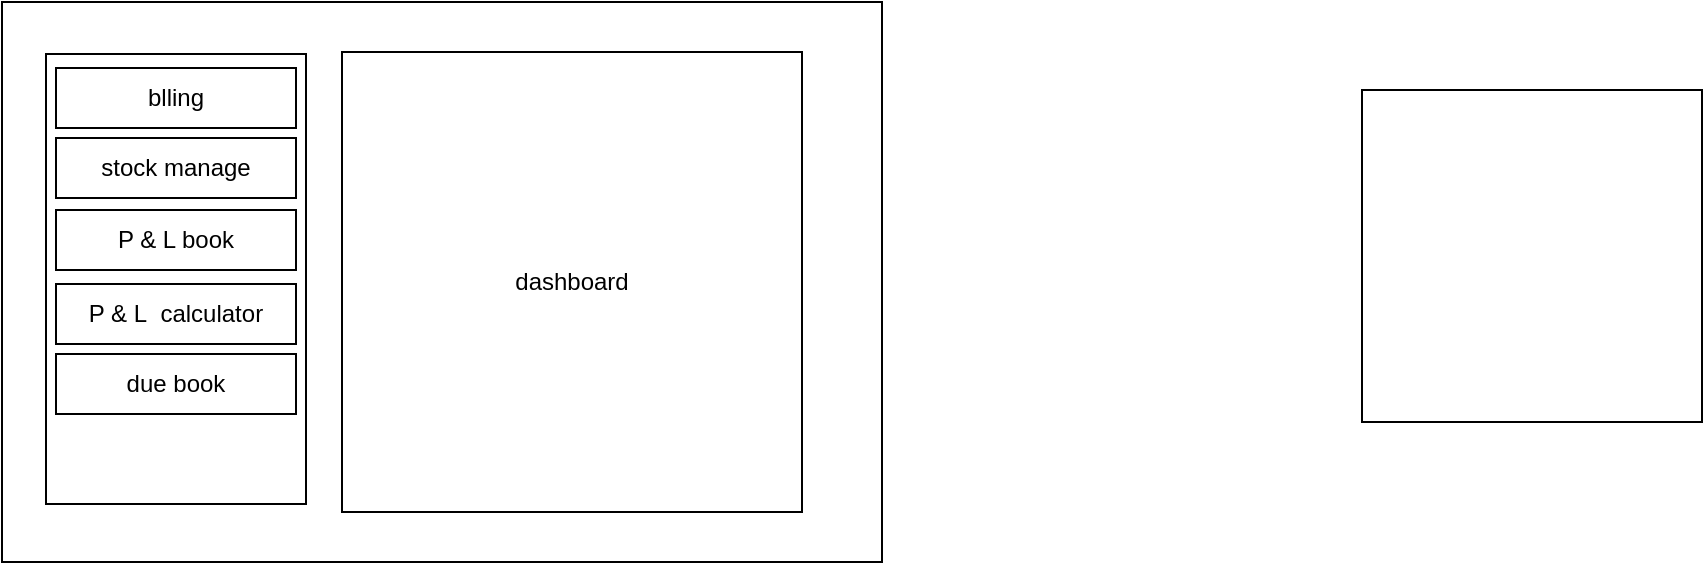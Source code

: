 <mxfile version="22.1.11" type="github">
  <diagram name="Page-1" id="6Q_KP4sX62YmRvU5WqTy">
    <mxGraphModel dx="1050" dy="522" grid="1" gridSize="10" guides="1" tooltips="1" connect="1" arrows="1" fold="1" page="1" pageScale="1" pageWidth="850" pageHeight="1100" math="0" shadow="0">
      <root>
        <mxCell id="0" />
        <mxCell id="1" parent="0" />
        <mxCell id="q31vEJtjqy0b7mt88s28-1" value="" style="rounded=0;whiteSpace=wrap;html=1;" vertex="1" parent="1">
          <mxGeometry x="100" y="70" width="440" height="280" as="geometry" />
        </mxCell>
        <mxCell id="q31vEJtjqy0b7mt88s28-2" value="dashboard&lt;br&gt;" style="rounded=0;whiteSpace=wrap;html=1;" vertex="1" parent="1">
          <mxGeometry x="270" y="95" width="230" height="230" as="geometry" />
        </mxCell>
        <mxCell id="q31vEJtjqy0b7mt88s28-3" value="" style="rounded=0;whiteSpace=wrap;html=1;" vertex="1" parent="1">
          <mxGeometry x="122" y="96" width="130" height="225" as="geometry" />
        </mxCell>
        <mxCell id="q31vEJtjqy0b7mt88s28-4" value="blling" style="rounded=0;whiteSpace=wrap;html=1;" vertex="1" parent="1">
          <mxGeometry x="127" y="103" width="120" height="30" as="geometry" />
        </mxCell>
        <mxCell id="q31vEJtjqy0b7mt88s28-5" value="stock manage" style="rounded=0;whiteSpace=wrap;html=1;" vertex="1" parent="1">
          <mxGeometry x="127" y="138" width="120" height="30" as="geometry" />
        </mxCell>
        <mxCell id="q31vEJtjqy0b7mt88s28-6" value="P &amp;amp; L book" style="rounded=0;whiteSpace=wrap;html=1;" vertex="1" parent="1">
          <mxGeometry x="127" y="174" width="120" height="30" as="geometry" />
        </mxCell>
        <mxCell id="q31vEJtjqy0b7mt88s28-7" value="P &amp;amp; L&amp;nbsp; calculator" style="rounded=0;whiteSpace=wrap;html=1;" vertex="1" parent="1">
          <mxGeometry x="127" y="211" width="120" height="30" as="geometry" />
        </mxCell>
        <mxCell id="q31vEJtjqy0b7mt88s28-8" value="due book" style="rounded=0;whiteSpace=wrap;html=1;" vertex="1" parent="1">
          <mxGeometry x="127" y="246" width="120" height="30" as="geometry" />
        </mxCell>
        <mxCell id="q31vEJtjqy0b7mt88s28-10" value="" style="rounded=0;whiteSpace=wrap;html=1;" vertex="1" parent="1">
          <mxGeometry x="780" y="114" width="170" height="166" as="geometry" />
        </mxCell>
      </root>
    </mxGraphModel>
  </diagram>
</mxfile>
